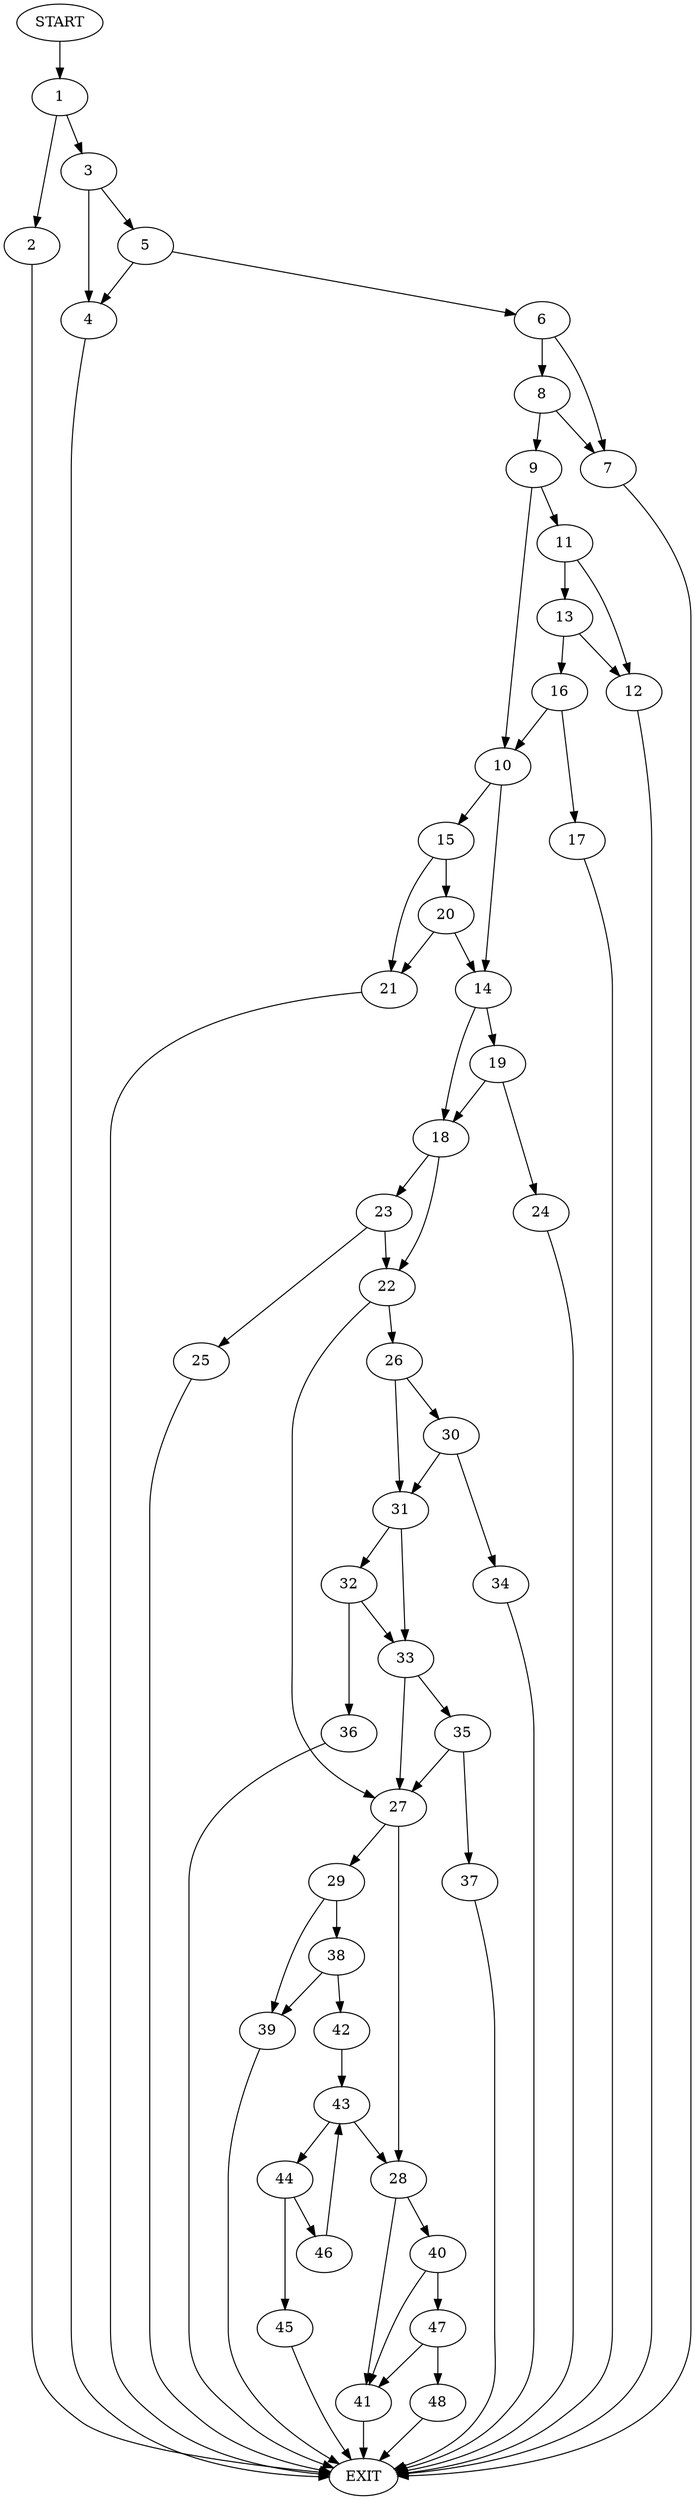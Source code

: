 digraph {
0 [label="START"]
49 [label="EXIT"]
0 -> 1
1 -> 2
1 -> 3
3 -> 4
3 -> 5
2 -> 49
4 -> 49
5 -> 6
5 -> 4
6 -> 7
6 -> 8
7 -> 49
8 -> 7
8 -> 9
9 -> 10
9 -> 11
11 -> 12
11 -> 13
10 -> 14
10 -> 15
13 -> 12
13 -> 16
12 -> 49
16 -> 10
16 -> 17
17 -> 49
14 -> 18
14 -> 19
15 -> 20
15 -> 21
21 -> 49
20 -> 21
20 -> 14
18 -> 22
18 -> 23
19 -> 24
19 -> 18
24 -> 49
23 -> 22
23 -> 25
22 -> 26
22 -> 27
25 -> 49
27 -> 28
27 -> 29
26 -> 30
26 -> 31
31 -> 32
31 -> 33
30 -> 31
30 -> 34
34 -> 49
33 -> 35
33 -> 27
32 -> 36
32 -> 33
36 -> 49
35 -> 37
35 -> 27
37 -> 49
29 -> 38
29 -> 39
28 -> 40
28 -> 41
39 -> 49
38 -> 42
38 -> 39
42 -> 43
43 -> 28
43 -> 44
44 -> 45
44 -> 46
45 -> 49
46 -> 43
40 -> 41
40 -> 47
41 -> 49
47 -> 41
47 -> 48
48 -> 49
}

